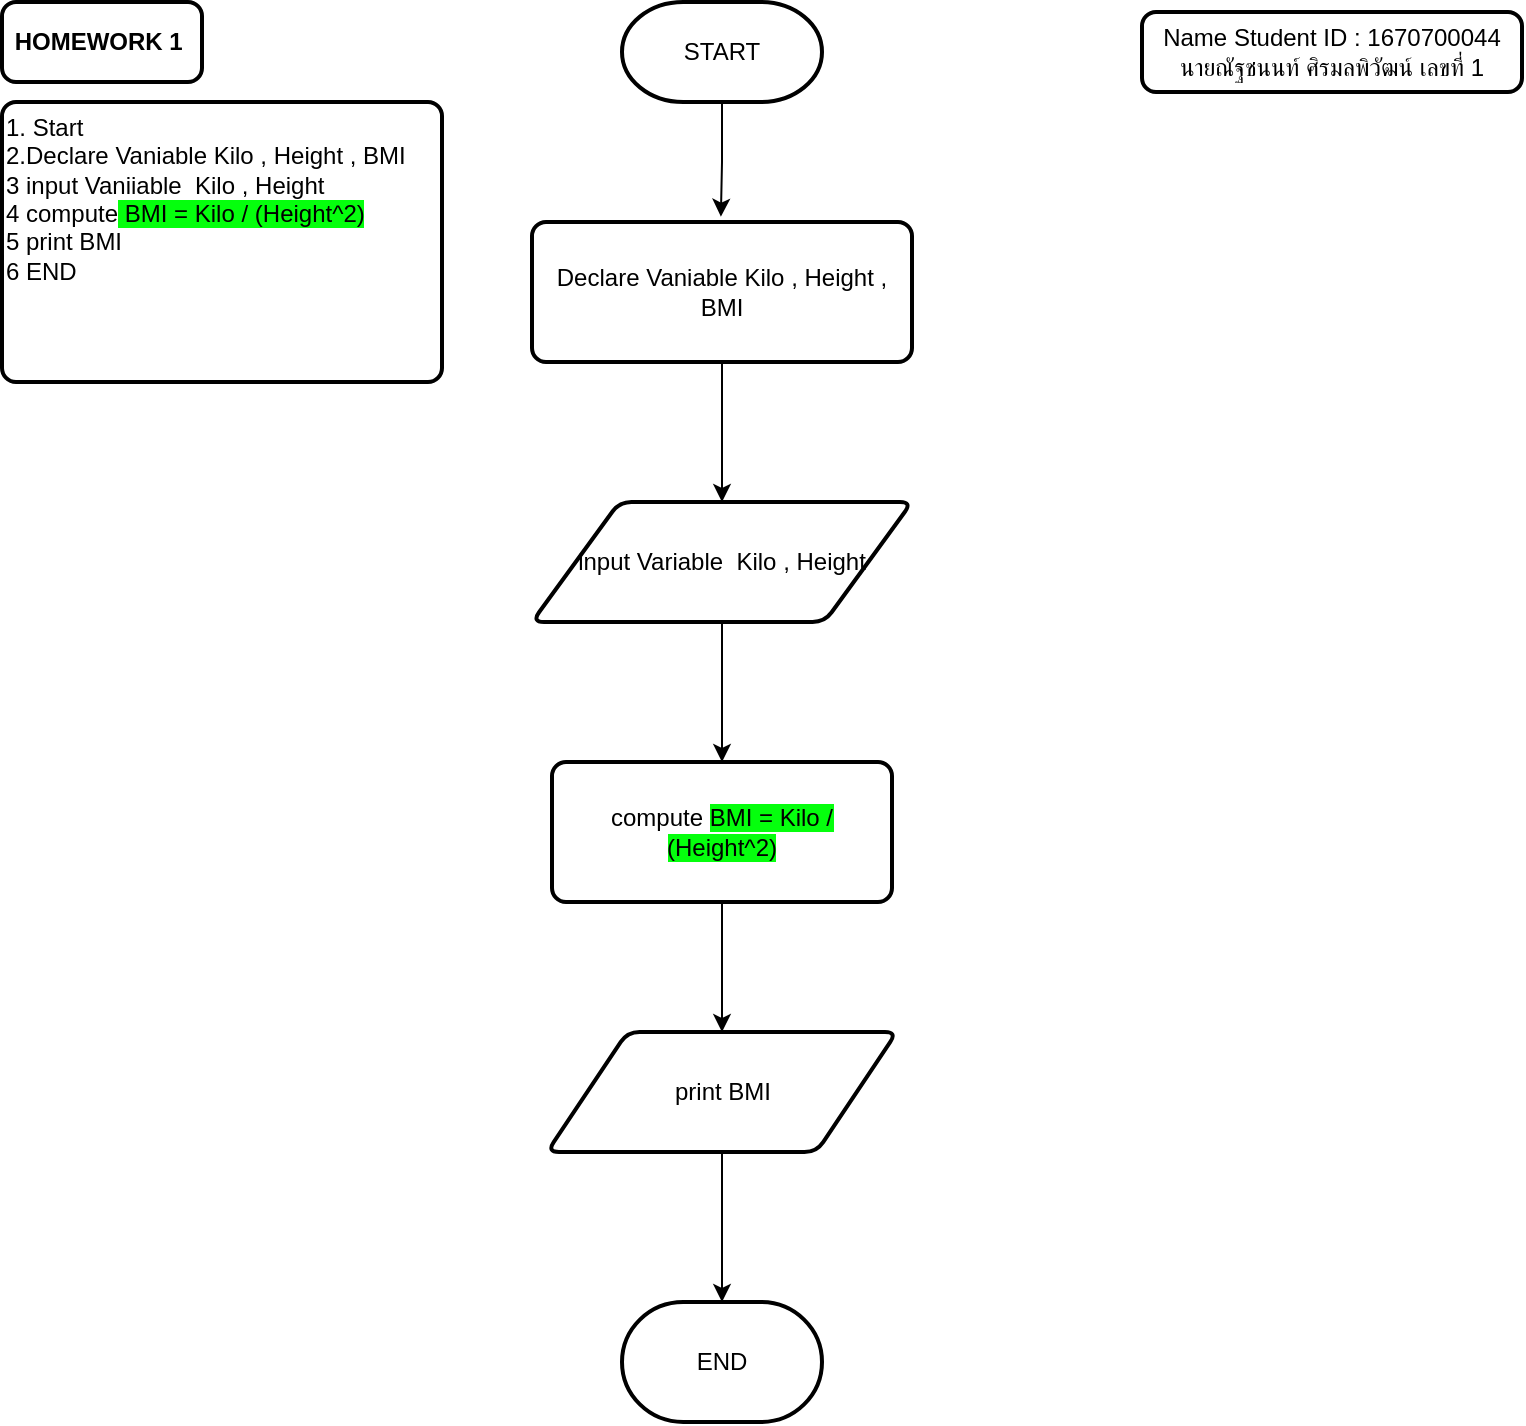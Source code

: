 <mxfile version="24.5.4" type="google" pages="2">
  <diagram id="C5RBs43oDa-KdzZeNtuy" name="Page-1">
    <mxGraphModel grid="1" page="1" gridSize="10" guides="1" tooltips="1" connect="1" arrows="1" fold="1" pageScale="1" pageWidth="827" pageHeight="1169" math="0" shadow="0">
      <root>
        <mxCell id="WIyWlLk6GJQsqaUBKTNV-0" />
        <mxCell id="WIyWlLk6GJQsqaUBKTNV-1" parent="WIyWlLk6GJQsqaUBKTNV-0" />
        <mxCell id="p9t3yTNLSIE3uB8LMLM_-0" value="&lt;b&gt;HOMEWORK 1&amp;nbsp;&lt;/b&gt;" style="rounded=1;whiteSpace=wrap;html=1;absoluteArcSize=1;arcSize=14;strokeWidth=2;" vertex="1" parent="WIyWlLk6GJQsqaUBKTNV-1">
          <mxGeometry x="40" y="40" width="100" height="40" as="geometry" />
        </mxCell>
        <mxCell id="p9t3yTNLSIE3uB8LMLM_-2" value="1. Start&amp;nbsp;&lt;div&gt;2.Declare Vaniable Kilo , Height , BMI&lt;/div&gt;&lt;div&gt;3 input Vaniiable&amp;nbsp; Kilo , Height&lt;/div&gt;&lt;div&gt;4 compute&lt;span style=&quot;background-color: rgb(5, 255, 13);&quot;&gt; BMI = Kilo / (Height^2)&lt;/span&gt;&lt;/div&gt;&lt;div&gt;5 print BMI&lt;/div&gt;&lt;div&gt;6 END&lt;/div&gt;&lt;div&gt;&lt;br&gt;&lt;/div&gt;&lt;div&gt;&amp;nbsp;&lt;/div&gt;&lt;div&gt;&lt;br&gt;&lt;/div&gt;" style="rounded=1;whiteSpace=wrap;html=1;absoluteArcSize=1;arcSize=14;strokeWidth=2;align=left;" vertex="1" parent="WIyWlLk6GJQsqaUBKTNV-1">
          <mxGeometry x="40" y="90" width="220" height="140" as="geometry" />
        </mxCell>
        <mxCell id="p9t3yTNLSIE3uB8LMLM_-5" style="edgeStyle=orthogonalEdgeStyle;rounded=0;orthogonalLoop=1;jettySize=auto;html=1;entryX=0.497;entryY=-0.038;entryDx=0;entryDy=0;entryPerimeter=0;" edge="1" parent="WIyWlLk6GJQsqaUBKTNV-1" source="p9t3yTNLSIE3uB8LMLM_-4" target="p9t3yTNLSIE3uB8LMLM_-9">
          <mxGeometry relative="1" as="geometry">
            <mxPoint x="400" y="140" as="targetPoint" />
          </mxGeometry>
        </mxCell>
        <mxCell id="p9t3yTNLSIE3uB8LMLM_-4" value="START" style="strokeWidth=2;html=1;shape=mxgraph.flowchart.terminator;whiteSpace=wrap;" vertex="1" parent="WIyWlLk6GJQsqaUBKTNV-1">
          <mxGeometry x="350" y="40" width="100" height="50" as="geometry" />
        </mxCell>
        <mxCell id="p9t3yTNLSIE3uB8LMLM_-13" style="edgeStyle=orthogonalEdgeStyle;rounded=0;orthogonalLoop=1;jettySize=auto;html=1;entryX=0.5;entryY=0;entryDx=0;entryDy=0;" edge="1" parent="WIyWlLk6GJQsqaUBKTNV-1" source="p9t3yTNLSIE3uB8LMLM_-6" target="p9t3yTNLSIE3uB8LMLM_-12">
          <mxGeometry relative="1" as="geometry" />
        </mxCell>
        <mxCell id="p9t3yTNLSIE3uB8LMLM_-6" value="&lt;span style=&quot;text-align: left;&quot;&gt;input Variable&amp;nbsp; Kilo , Height&lt;/span&gt;" style="shape=parallelogram;html=1;strokeWidth=2;perimeter=parallelogramPerimeter;whiteSpace=wrap;rounded=1;arcSize=12;size=0.23;" vertex="1" parent="WIyWlLk6GJQsqaUBKTNV-1">
          <mxGeometry x="305" y="290" width="190" height="60" as="geometry" />
        </mxCell>
        <mxCell id="p9t3yTNLSIE3uB8LMLM_-11" style="edgeStyle=orthogonalEdgeStyle;rounded=0;orthogonalLoop=1;jettySize=auto;html=1;entryX=0.5;entryY=0;entryDx=0;entryDy=0;" edge="1" parent="WIyWlLk6GJQsqaUBKTNV-1" source="p9t3yTNLSIE3uB8LMLM_-9" target="p9t3yTNLSIE3uB8LMLM_-6">
          <mxGeometry relative="1" as="geometry" />
        </mxCell>
        <mxCell id="p9t3yTNLSIE3uB8LMLM_-9" value="&lt;span style=&quot;text-align: left;&quot;&gt;Declare Vaniable Kilo , Height , BMI&lt;/span&gt;" style="rounded=1;whiteSpace=wrap;html=1;absoluteArcSize=1;arcSize=14;strokeWidth=2;" vertex="1" parent="WIyWlLk6GJQsqaUBKTNV-1">
          <mxGeometry x="305" y="150" width="190" height="70" as="geometry" />
        </mxCell>
        <mxCell id="p9t3yTNLSIE3uB8LMLM_-15" style="edgeStyle=orthogonalEdgeStyle;rounded=0;orthogonalLoop=1;jettySize=auto;html=1;entryX=0.5;entryY=0;entryDx=0;entryDy=0;" edge="1" parent="WIyWlLk6GJQsqaUBKTNV-1" source="p9t3yTNLSIE3uB8LMLM_-12" target="p9t3yTNLSIE3uB8LMLM_-14">
          <mxGeometry relative="1" as="geometry" />
        </mxCell>
        <mxCell id="p9t3yTNLSIE3uB8LMLM_-12" value="&lt;span style=&quot;text-align: left;&quot;&gt;compute &lt;span style=&quot;background-color: rgb(5, 255, 13);&quot;&gt;BMI = Kilo / (Height^2)&lt;/span&gt;&lt;/span&gt;" style="rounded=1;whiteSpace=wrap;html=1;absoluteArcSize=1;arcSize=14;strokeWidth=2;" vertex="1" parent="WIyWlLk6GJQsqaUBKTNV-1">
          <mxGeometry x="315" y="420" width="170" height="70" as="geometry" />
        </mxCell>
        <mxCell id="p9t3yTNLSIE3uB8LMLM_-16" style="edgeStyle=orthogonalEdgeStyle;rounded=0;orthogonalLoop=1;jettySize=auto;html=1;" edge="1" parent="WIyWlLk6GJQsqaUBKTNV-1" source="p9t3yTNLSIE3uB8LMLM_-14">
          <mxGeometry relative="1" as="geometry">
            <mxPoint x="400" y="690" as="targetPoint" />
          </mxGeometry>
        </mxCell>
        <mxCell id="p9t3yTNLSIE3uB8LMLM_-14" value="&lt;span style=&quot;text-align: left;&quot;&gt;print BMI&lt;/span&gt;" style="shape=parallelogram;html=1;strokeWidth=2;perimeter=parallelogramPerimeter;whiteSpace=wrap;rounded=1;arcSize=12;size=0.23;" vertex="1" parent="WIyWlLk6GJQsqaUBKTNV-1">
          <mxGeometry x="312.5" y="555" width="175" height="60" as="geometry" />
        </mxCell>
        <mxCell id="p9t3yTNLSIE3uB8LMLM_-17" value="END" style="strokeWidth=2;html=1;shape=mxgraph.flowchart.terminator;whiteSpace=wrap;" vertex="1" parent="WIyWlLk6GJQsqaUBKTNV-1">
          <mxGeometry x="350" y="690" width="100" height="60" as="geometry" />
        </mxCell>
        <mxCell id="p9t3yTNLSIE3uB8LMLM_-18" value="Name Student ID : 1670700044&lt;div&gt;นายณัฐชนนท์ ศิรมลพิวัฒน์ เลขที่ 1&lt;/div&gt;" style="rounded=1;whiteSpace=wrap;html=1;absoluteArcSize=1;arcSize=14;strokeWidth=2;" vertex="1" parent="WIyWlLk6GJQsqaUBKTNV-1">
          <mxGeometry x="610" y="45" width="190" height="40" as="geometry" />
        </mxCell>
        <mxCell id="dfruAUTw7toT7fXsnMiS-0" style="edgeStyle=orthogonalEdgeStyle;rounded=0;orthogonalLoop=1;jettySize=auto;html=1;exitX=0.5;exitY=1;exitDx=0;exitDy=0;" edge="1" parent="WIyWlLk6GJQsqaUBKTNV-1" source="p9t3yTNLSIE3uB8LMLM_-2" target="p9t3yTNLSIE3uB8LMLM_-2">
          <mxGeometry relative="1" as="geometry" />
        </mxCell>
      </root>
    </mxGraphModel>
  </diagram>
  <diagram id="UKrt-CUc2UUxhzs2WslV" name="Page-2">
    <mxGraphModel grid="1" page="1" gridSize="10" guides="1" tooltips="1" connect="1" arrows="1" fold="1" pageScale="1" pageWidth="850" pageHeight="1100" math="0" shadow="0">
      <root>
        <mxCell id="0" />
        <mxCell id="1" parent="0" />
        <mxCell id="gaNeAF4G7L2jW8nkiStb-1" value="HOMEWORK 2&amp;nbsp;" style="rounded=1;whiteSpace=wrap;html=1;absoluteArcSize=1;arcSize=14;strokeWidth=2;" vertex="1" parent="1">
          <mxGeometry x="40" y="40" width="100" height="40" as="geometry" />
        </mxCell>
        <mxCell id="gaNeAF4G7L2jW8nkiStb-2" value="1. Start&amp;nbsp;&lt;div&gt;2.Declare Variable BU_CAFE , Food_Price&lt;/div&gt;&lt;div&gt;3 input Variable , Food_Price&amp;nbsp;&lt;/div&gt;&lt;div&gt;4 compute&lt;span style=&quot;background-color: rgb(5, 255, 13);&quot;&gt; BU_CAFE = Food_Price +&amp;nbsp;&lt;/span&gt;&lt;/div&gt;&lt;div&gt;&lt;span style=&quot;background-color: rgb(5, 255, 13);&quot;&gt;Food_Price x (10/100)&amp;nbsp;&amp;nbsp;+ Food_Price x (7/100)&amp;nbsp;&lt;/span&gt;&lt;/div&gt;&lt;div&gt;5 print BU_CAFE&lt;/div&gt;&lt;div&gt;6 END&lt;/div&gt;&lt;div&gt;&lt;br&gt;&lt;/div&gt;&lt;div&gt;&amp;nbsp;&lt;/div&gt;&lt;div&gt;&lt;br&gt;&lt;/div&gt;" style="rounded=1;whiteSpace=wrap;html=1;absoluteArcSize=1;arcSize=14;strokeWidth=2;align=left;" vertex="1" parent="1">
          <mxGeometry x="40" y="90" width="240" height="180" as="geometry" />
        </mxCell>
        <mxCell id="gaNeAF4G7L2jW8nkiStb-3" style="edgeStyle=orthogonalEdgeStyle;rounded=0;orthogonalLoop=1;jettySize=auto;html=1;entryX=0.497;entryY=-0.038;entryDx=0;entryDy=0;entryPerimeter=0;" edge="1" parent="1" source="gaNeAF4G7L2jW8nkiStb-4" target="gaNeAF4G7L2jW8nkiStb-8">
          <mxGeometry relative="1" as="geometry">
            <mxPoint x="400" y="140" as="targetPoint" />
          </mxGeometry>
        </mxCell>
        <mxCell id="gaNeAF4G7L2jW8nkiStb-4" value="START" style="strokeWidth=2;html=1;shape=mxgraph.flowchart.terminator;whiteSpace=wrap;" vertex="1" parent="1">
          <mxGeometry x="350" y="40" width="100" height="50" as="geometry" />
        </mxCell>
        <mxCell id="gaNeAF4G7L2jW8nkiStb-5" style="edgeStyle=orthogonalEdgeStyle;rounded=0;orthogonalLoop=1;jettySize=auto;html=1;entryX=0.5;entryY=0;entryDx=0;entryDy=0;" edge="1" parent="1" source="gaNeAF4G7L2jW8nkiStb-6" target="gaNeAF4G7L2jW8nkiStb-10">
          <mxGeometry relative="1" as="geometry" />
        </mxCell>
        <mxCell id="gaNeAF4G7L2jW8nkiStb-6" value="&lt;span style=&quot;text-align: left;&quot;&gt;input Variable&amp;nbsp;&lt;/span&gt;&lt;span style=&quot;text-align: left;&quot;&gt;&amp;nbsp;Food_Price&amp;nbsp;&lt;/span&gt;" style="shape=parallelogram;html=1;strokeWidth=2;perimeter=parallelogramPerimeter;whiteSpace=wrap;rounded=1;arcSize=12;size=0.23;" vertex="1" parent="1">
          <mxGeometry x="305" y="290" width="190" height="60" as="geometry" />
        </mxCell>
        <mxCell id="gaNeAF4G7L2jW8nkiStb-7" style="edgeStyle=orthogonalEdgeStyle;rounded=0;orthogonalLoop=1;jettySize=auto;html=1;entryX=0.5;entryY=0;entryDx=0;entryDy=0;" edge="1" parent="1" source="gaNeAF4G7L2jW8nkiStb-8" target="gaNeAF4G7L2jW8nkiStb-6">
          <mxGeometry relative="1" as="geometry" />
        </mxCell>
        <mxCell id="gaNeAF4G7L2jW8nkiStb-8" value="&lt;span style=&quot;text-align: left;&quot;&gt;Declare Variable&amp;nbsp;&lt;/span&gt;&lt;span style=&quot;text-align: left;&quot;&gt;BU_CAFE ,&amp;nbsp;&lt;/span&gt;&lt;div&gt;&lt;span style=&quot;text-align: left;&quot;&gt;Food_Price&lt;/span&gt;&lt;span style=&quot;text-align: left;&quot;&gt;&amp;nbsp;&lt;/span&gt;&lt;/div&gt;" style="rounded=1;whiteSpace=wrap;html=1;absoluteArcSize=1;arcSize=14;strokeWidth=2;" vertex="1" parent="1">
          <mxGeometry x="305" y="150" width="190" height="70" as="geometry" />
        </mxCell>
        <mxCell id="gaNeAF4G7L2jW8nkiStb-9" style="edgeStyle=orthogonalEdgeStyle;rounded=0;orthogonalLoop=1;jettySize=auto;html=1;entryX=0.5;entryY=0;entryDx=0;entryDy=0;" edge="1" parent="1" source="gaNeAF4G7L2jW8nkiStb-10" target="gaNeAF4G7L2jW8nkiStb-12">
          <mxGeometry relative="1" as="geometry" />
        </mxCell>
        <mxCell id="gaNeAF4G7L2jW8nkiStb-10" value="&lt;span style=&quot;text-align: left;&quot;&gt;compute &lt;/span&gt;&lt;span style=&quot;text-align: left; background-color: rgb(5, 255, 13);&quot;&gt;BU_CAFE =&amp;nbsp;&lt;/span&gt;&lt;div&gt;&lt;span style=&quot;background-color: rgb(5, 255, 13);&quot;&gt;&lt;span style=&quot;text-align: left;&quot;&gt;Food_Price + Food_Price x (10/100)&amp;nbsp;&lt;/span&gt;&lt;span style=&quot;text-align: left;&quot;&gt;+ Food_Price x (7/100)&lt;/span&gt;&lt;/span&gt;&lt;/div&gt;" style="rounded=1;whiteSpace=wrap;html=1;absoluteArcSize=1;arcSize=14;strokeWidth=2;" vertex="1" parent="1">
          <mxGeometry x="315" y="420" width="170" height="70" as="geometry" />
        </mxCell>
        <mxCell id="gaNeAF4G7L2jW8nkiStb-11" style="edgeStyle=orthogonalEdgeStyle;rounded=0;orthogonalLoop=1;jettySize=auto;html=1;" edge="1" parent="1" source="gaNeAF4G7L2jW8nkiStb-12">
          <mxGeometry relative="1" as="geometry">
            <mxPoint x="400" y="690" as="targetPoint" />
          </mxGeometry>
        </mxCell>
        <mxCell id="gaNeAF4G7L2jW8nkiStb-12" value="&lt;span style=&quot;text-align: left;&quot;&gt;print&amp;nbsp;&lt;/span&gt;&lt;span style=&quot;text-align: left;&quot;&gt;BU_CAFE&lt;/span&gt;" style="shape=parallelogram;html=1;strokeWidth=2;perimeter=parallelogramPerimeter;whiteSpace=wrap;rounded=1;arcSize=12;size=0.23;" vertex="1" parent="1">
          <mxGeometry x="312.5" y="555" width="175" height="60" as="geometry" />
        </mxCell>
        <mxCell id="gaNeAF4G7L2jW8nkiStb-13" value="END" style="strokeWidth=2;html=1;shape=mxgraph.flowchart.terminator;whiteSpace=wrap;" vertex="1" parent="1">
          <mxGeometry x="350" y="690" width="100" height="60" as="geometry" />
        </mxCell>
        <mxCell id="gaNeAF4G7L2jW8nkiStb-14" value="Name Student ID : 1670700044&lt;div&gt;นายณัฐชนนท์ ศิรมลพิวัฒน์ เลขที่ 1&lt;/div&gt;" style="rounded=1;whiteSpace=wrap;html=1;absoluteArcSize=1;arcSize=14;strokeWidth=2;" vertex="1" parent="1">
          <mxGeometry x="40" y="550" width="190" height="40" as="geometry" />
        </mxCell>
        <mxCell id="a1zXuBS9keqDblvWsymK-1" value="1. Start&amp;nbsp;&lt;div&gt;2.Declare Variable BU_CAFE ,&lt;/div&gt;&lt;div&gt;Food_Price , Service , VAT&amp;nbsp;&lt;/div&gt;&lt;div&gt;3 input Variable&amp;nbsp; Food_Price&lt;br&gt;&lt;/div&gt;&lt;div&gt;4 compute &lt;span style=&quot;background-color: rgb(255, 102, 255);&quot;&gt;Service = Food_Price x (10/100) , VAT = Food_Price x (7/100)&amp;nbsp;&lt;/span&gt;&lt;/div&gt;&lt;div&gt;5 compute &lt;span style=&quot;background-color: rgb(255, 229, 153);&quot;&gt;BU_CAFE = Food_Price +&amp;nbsp;Service + VAT&lt;/span&gt;&lt;span style=&quot;background-color: initial;&quot;&gt;&amp;nbsp;&amp;nbsp;&lt;/span&gt;&lt;/div&gt;&lt;div&gt;6 print BU_CAFE&lt;/div&gt;&lt;div&gt;7 END&lt;/div&gt;&lt;div&gt;&lt;br&gt;&lt;/div&gt;&lt;div&gt;&amp;nbsp;&lt;/div&gt;&lt;div&gt;&lt;br&gt;&lt;/div&gt;" style="rounded=1;whiteSpace=wrap;html=1;absoluteArcSize=1;arcSize=14;strokeWidth=2;align=left;" vertex="1" parent="1">
          <mxGeometry x="40" y="310" width="220" height="210" as="geometry" />
        </mxCell>
        <mxCell id="_hBYHZNsXDogbkH31E-l-8" style="edgeStyle=orthogonalEdgeStyle;rounded=0;orthogonalLoop=1;jettySize=auto;html=1;entryX=0.497;entryY=-0.038;entryDx=0;entryDy=0;entryPerimeter=0;" edge="1" parent="1" source="_hBYHZNsXDogbkH31E-l-9" target="_hBYHZNsXDogbkH31E-l-13">
          <mxGeometry relative="1" as="geometry">
            <mxPoint x="625" y="140" as="targetPoint" />
          </mxGeometry>
        </mxCell>
        <mxCell id="_hBYHZNsXDogbkH31E-l-9" value="START" style="strokeWidth=2;html=1;shape=mxgraph.flowchart.terminator;whiteSpace=wrap;" vertex="1" parent="1">
          <mxGeometry x="575" y="40" width="100" height="50" as="geometry" />
        </mxCell>
        <mxCell id="_hBYHZNsXDogbkH31E-l-10" style="edgeStyle=orthogonalEdgeStyle;rounded=0;orthogonalLoop=1;jettySize=auto;html=1;entryX=0.5;entryY=0;entryDx=0;entryDy=0;" edge="1" parent="1" source="_hBYHZNsXDogbkH31E-l-11" target="_hBYHZNsXDogbkH31E-l-15">
          <mxGeometry relative="1" as="geometry" />
        </mxCell>
        <mxCell id="_hBYHZNsXDogbkH31E-l-11" value="&lt;span style=&quot;text-align: left;&quot;&gt;input Variable&amp;nbsp;&lt;/span&gt;&lt;span style=&quot;text-align: left;&quot;&gt;&amp;nbsp;Food_Price&amp;nbsp;&lt;/span&gt;" style="shape=parallelogram;html=1;strokeWidth=2;perimeter=parallelogramPerimeter;whiteSpace=wrap;rounded=1;arcSize=12;size=0.23;" vertex="1" parent="1">
          <mxGeometry x="530" y="290" width="190" height="60" as="geometry" />
        </mxCell>
        <mxCell id="_hBYHZNsXDogbkH31E-l-12" style="edgeStyle=orthogonalEdgeStyle;rounded=0;orthogonalLoop=1;jettySize=auto;html=1;entryX=0.5;entryY=0;entryDx=0;entryDy=0;" edge="1" parent="1" source="_hBYHZNsXDogbkH31E-l-13" target="_hBYHZNsXDogbkH31E-l-11">
          <mxGeometry relative="1" as="geometry" />
        </mxCell>
        <mxCell id="_hBYHZNsXDogbkH31E-l-13" value="&lt;span style=&quot;text-align: left;&quot;&gt;Declare Variable&amp;nbsp;&lt;/span&gt;&lt;span style=&quot;text-align: left; background-color: initial;&quot;&gt;BU_CAFE ,&lt;/span&gt;&lt;div style=&quot;text-align: left;&quot;&gt;Food_Price , Service , VAT&lt;/div&gt;" style="rounded=1;whiteSpace=wrap;html=1;absoluteArcSize=1;arcSize=14;strokeWidth=2;" vertex="1" parent="1">
          <mxGeometry x="530" y="150" width="190" height="70" as="geometry" />
        </mxCell>
        <mxCell id="_hBYHZNsXDogbkH31E-l-14" style="edgeStyle=orthogonalEdgeStyle;rounded=0;orthogonalLoop=1;jettySize=auto;html=1;entryX=0.5;entryY=0;entryDx=0;entryDy=0;" edge="1" parent="1" source="_hBYHZNsXDogbkH31E-l-15">
          <mxGeometry relative="1" as="geometry">
            <mxPoint x="625" y="555" as="targetPoint" />
          </mxGeometry>
        </mxCell>
        <mxCell id="_hBYHZNsXDogbkH31E-l-15" value="&lt;span style=&quot;text-align: left;&quot;&gt;compute&amp;nbsp;&lt;/span&gt;&lt;span style=&quot;text-align: left; background-color: rgb(255, 102, 255);&quot;&gt;&amp;nbsp;Service = Food_Price x (10/100) , VAT = Food_Price x (7/100)&lt;/span&gt;" style="rounded=1;whiteSpace=wrap;html=1;absoluteArcSize=1;arcSize=14;strokeWidth=2;" vertex="1" parent="1">
          <mxGeometry x="540" y="420" width="170" height="70" as="geometry" />
        </mxCell>
        <mxCell id="_hBYHZNsXDogbkH31E-l-18" value="END" style="strokeWidth=2;html=1;shape=mxgraph.flowchart.terminator;whiteSpace=wrap;" vertex="1" parent="1">
          <mxGeometry x="575" y="790" width="100" height="60" as="geometry" />
        </mxCell>
        <mxCell id="h_5-ZQ6n4F1r5mRli6hj-4" style="edgeStyle=orthogonalEdgeStyle;rounded=0;orthogonalLoop=1;jettySize=auto;html=1;entryX=0.5;entryY=0;entryDx=0;entryDy=0;" edge="1" parent="1" source="h_5-ZQ6n4F1r5mRli6hj-2" target="h_5-ZQ6n4F1r5mRli6hj-3">
          <mxGeometry relative="1" as="geometry" />
        </mxCell>
        <mxCell id="h_5-ZQ6n4F1r5mRli6hj-2" value="&lt;span style=&quot;text-align: left;&quot;&gt;compute&amp;nbsp;&lt;/span&gt;&lt;span style=&quot;text-align: left;&quot;&gt;&amp;nbsp;&lt;/span&gt;&lt;span style=&quot;text-align: left; background-color: rgb(255, 229, 153);&quot;&gt;BU_CAFE =&amp;nbsp;&lt;/span&gt;&lt;div&gt;&lt;span style=&quot;background-color: rgb(255, 229, 153);&quot;&gt;&lt;span style=&quot;text-align: left;&quot;&gt;Food_Price +&amp;nbsp;&lt;/span&gt;&lt;span style=&quot;text-align: left;&quot;&gt;Service + VAT&lt;/span&gt;&lt;span style=&quot;text-align: left;&quot;&gt;&amp;nbsp;&amp;nbsp;&lt;/span&gt;&lt;/span&gt;&lt;/div&gt;" style="rounded=1;whiteSpace=wrap;html=1;absoluteArcSize=1;arcSize=14;strokeWidth=2;" vertex="1" parent="1">
          <mxGeometry x="540" y="555" width="170" height="70" as="geometry" />
        </mxCell>
        <mxCell id="h_5-ZQ6n4F1r5mRli6hj-3" value="&lt;span style=&quot;text-align: left;&quot;&gt;print&amp;nbsp;&lt;/span&gt;&lt;span style=&quot;text-align: left;&quot;&gt;BU_CAFE&lt;/span&gt;" style="shape=parallelogram;html=1;strokeWidth=2;perimeter=parallelogramPerimeter;whiteSpace=wrap;rounded=1;arcSize=12;size=0.23;" vertex="1" parent="1">
          <mxGeometry x="537.5" y="680" width="175" height="60" as="geometry" />
        </mxCell>
        <mxCell id="h_5-ZQ6n4F1r5mRli6hj-5" style="edgeStyle=orthogonalEdgeStyle;rounded=0;orthogonalLoop=1;jettySize=auto;html=1;entryX=0.5;entryY=0;entryDx=0;entryDy=0;entryPerimeter=0;" edge="1" parent="1" source="h_5-ZQ6n4F1r5mRli6hj-3" target="_hBYHZNsXDogbkH31E-l-18">
          <mxGeometry relative="1" as="geometry" />
        </mxCell>
        <mxCell id="9CeepZOCmWx0b-JU0h2--1" value="&lt;h1&gt;1&lt;/h1&gt;" style="text;html=1;align=center;verticalAlign=middle;resizable=0;points=[];autosize=1;strokeColor=none;fillColor=none;" vertex="1" parent="1">
          <mxGeometry x="190" y="180" width="40" height="70" as="geometry" />
        </mxCell>
        <mxCell id="9CeepZOCmWx0b-JU0h2--2" value="&lt;h1&gt;1&lt;/h1&gt;" style="text;html=1;align=center;verticalAlign=middle;resizable=0;points=[];autosize=1;strokeColor=none;fillColor=none;" vertex="1" parent="1">
          <mxGeometry x="390" y="80" width="40" height="70" as="geometry" />
        </mxCell>
        <mxCell id="9CeepZOCmWx0b-JU0h2--3" value="&lt;h1&gt;2&lt;/h1&gt;" style="text;html=1;align=center;verticalAlign=middle;resizable=0;points=[];autosize=1;strokeColor=none;fillColor=none;" vertex="1" parent="1">
          <mxGeometry x="635" y="80" width="40" height="70" as="geometry" />
        </mxCell>
        <mxCell id="9CeepZOCmWx0b-JU0h2--4" value="&lt;h1&gt;2&lt;/h1&gt;" style="text;html=1;align=center;verticalAlign=middle;resizable=0;points=[];autosize=1;strokeColor=none;fillColor=none;" vertex="1" parent="1">
          <mxGeometry x="170" y="440" width="40" height="70" as="geometry" />
        </mxCell>
      </root>
    </mxGraphModel>
  </diagram>
</mxfile>

